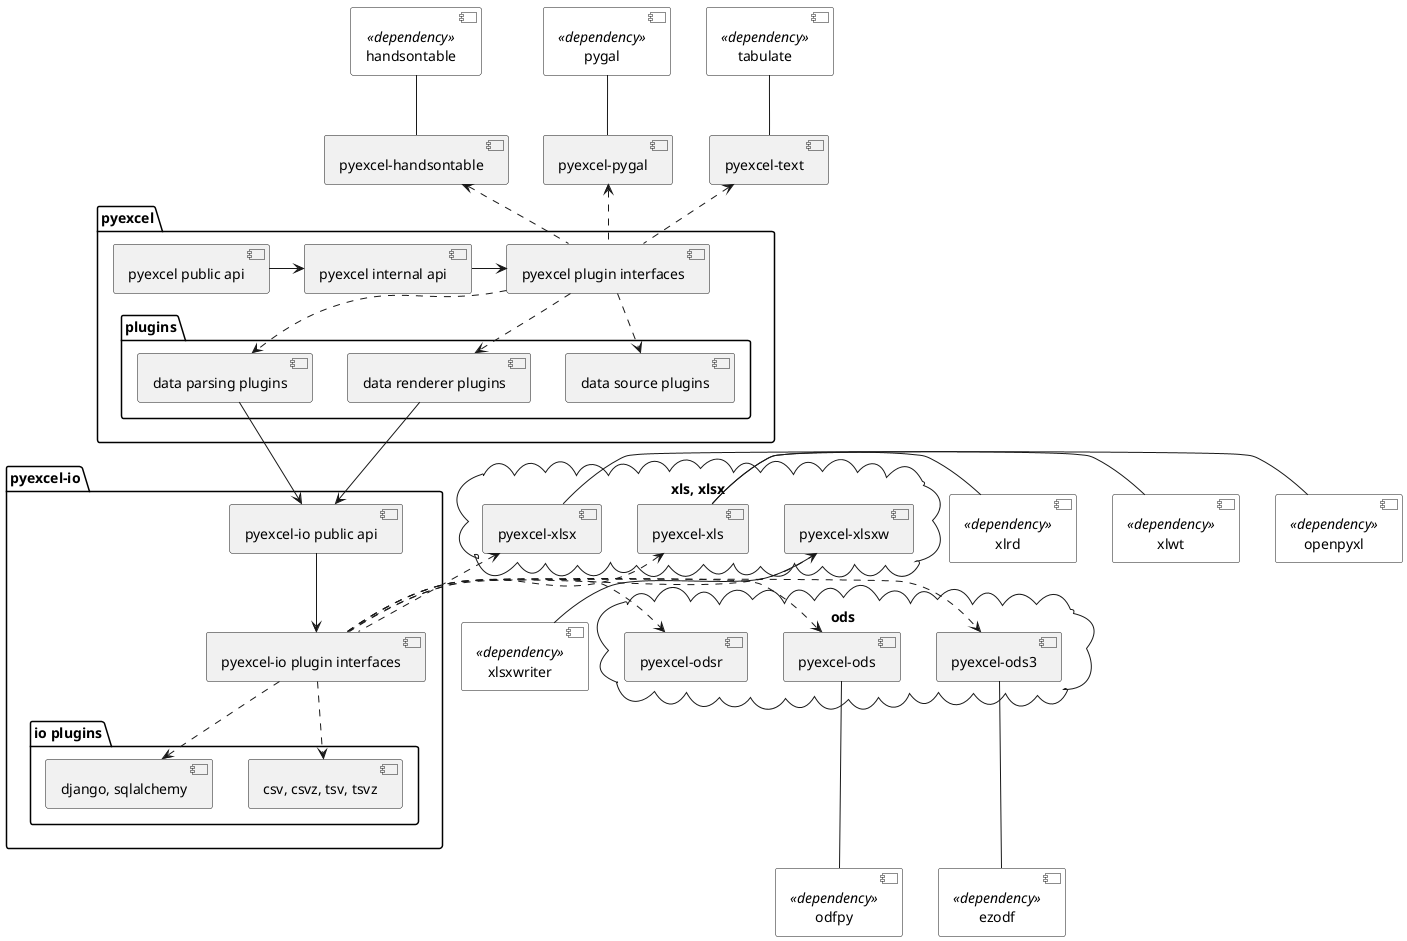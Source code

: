 @startuml

package "pyexcel" {
[pyexcel public api]
[pyexcel internal api]
[pyexcel plugin interfaces]
folder "plugins" {
  [data source plugins]
  [data renderer plugins]
  [data parsing plugins]
 }
}

package "pyexcel-io" {
[pyexcel-io public api]
[pyexcel-io plugin interfaces]
folder "io plugins" {
  [csv, csvz, tsv, tsvz]
  [django, sqlalchemy]
 }
}

cloud "ods" {
[pyexcel-ods]
[pyexcel-ods3]
[pyexcel-odsr]
}

cloud "xls, xlsx" {
[pyexcel-xls]
[pyexcel-xlsx]
[pyexcel-xlsxw]
}

[tabulate] <<dependency>>
[pygal] <<dependency>>
[handsontable] <<dependency>>
[xlrd] <<dependency>>
[xlwt] <<dependency>>
[openpyxl] <<dependency>>
[xlsxwriter] <<dependency>>
[ezodf] <<dependency>>
[odfpy] <<dependency>>

[pyexcel public api] -right-> [pyexcel internal api]
[pyexcel internal api] -right-> [pyexcel plugin interfaces]
[pyexcel plugin interfaces] .up.> [pyexcel-text]
[pyexcel plugin interfaces] .up.> [pyexcel-pygal]
[pyexcel plugin interfaces] .up.> [pyexcel-handsontable]
[pyexcel plugin interfaces] ..> [data source plugins]
[pyexcel plugin interfaces] ..> [data renderer plugins]
[pyexcel plugin interfaces] ..> [data parsing plugins]

[data renderer plugins]  -down-> [pyexcel-io public api]
[data parsing plugins] --> [pyexcel-io public api]

[pyexcel-io public api] --> [pyexcel-io plugin interfaces]
[pyexcel-io plugin interfaces] ..> [csv, csvz, tsv, tsvz]
[pyexcel-io plugin interfaces] ..> [django, sqlalchemy]
[pyexcel-io plugin interfaces] .up.> [pyexcel-xls]
[pyexcel-io plugin interfaces] .up.> [pyexcel-xlsx]
[pyexcel-io plugin interfaces] .left.> [pyexcel-ods]
[pyexcel-io plugin interfaces] .right.> [pyexcel-ods3]
[pyexcel-io plugin interfaces] .right.> [pyexcel-xlsxw]
[pyexcel-io plugin interfaces] .right.> [pyexcel-odsr]

[pyexcel-text] -up- [tabulate]
[pyexcel-pygal] -up- [pygal]
[pyexcel-handsontable] -up- [handsontable]
[pyexcel-xls] -right- [xlrd]
[pyexcel-xls] -right- [xlwt]
[pyexcel-xlsx] -right- [openpyxl]
[pyexcel-xlsxw] -down- [xlsxwriter]
[pyexcel-ods3] --- [ezodf]
[pyexcel-ods] --- [odfpy]

skinparam component{

backgroundColor<<dependency>> White

}

@enduml